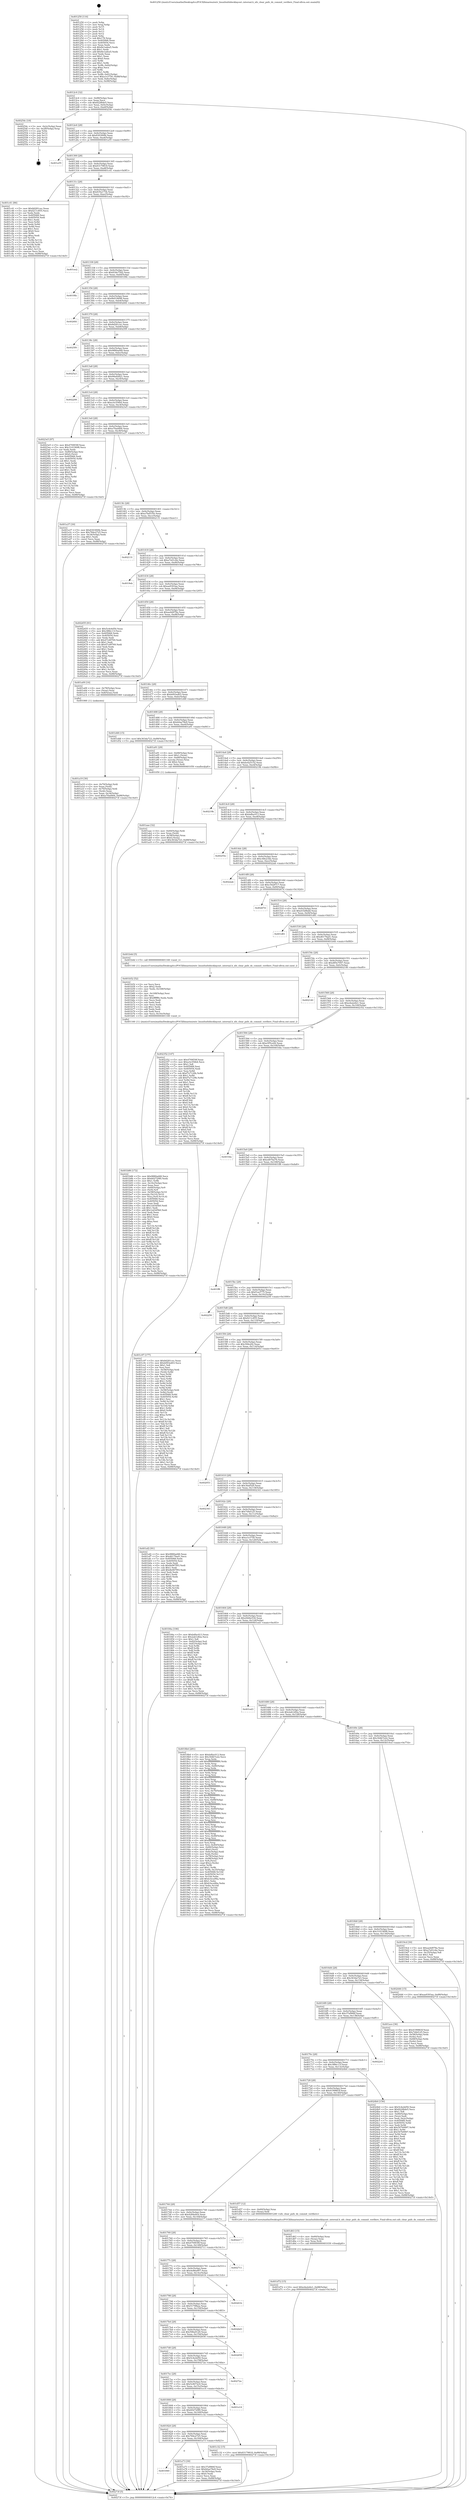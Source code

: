 digraph "0x401250" {
  label = "0x401250 (/mnt/c/Users/mathe/Desktop/tcc/POCII/binaries/extr_linuxfsnfsblocklayout..internal.h_nfs_clear_pnfs_ds_commit_verifiers_Final-ollvm.out::main(0))"
  labelloc = "t"
  node[shape=record]

  Entry [label="",width=0.3,height=0.3,shape=circle,fillcolor=black,style=filled]
  "0x4012c4" [label="{
     0x4012c4 [32]\l
     | [instrs]\l
     &nbsp;&nbsp;0x4012c4 \<+6\>: mov -0x88(%rbp),%eax\l
     &nbsp;&nbsp;0x4012ca \<+2\>: mov %eax,%ecx\l
     &nbsp;&nbsp;0x4012cc \<+6\>: sub $0x822f6de5,%ecx\l
     &nbsp;&nbsp;0x4012d2 \<+6\>: mov %eax,-0x9c(%rbp)\l
     &nbsp;&nbsp;0x4012d8 \<+6\>: mov %ecx,-0xa0(%rbp)\l
     &nbsp;&nbsp;0x4012de \<+6\>: je 000000000040254c \<main+0x12fc\>\l
  }"]
  "0x40254c" [label="{
     0x40254c [18]\l
     | [instrs]\l
     &nbsp;&nbsp;0x40254c \<+3\>: mov -0x2c(%rbp),%eax\l
     &nbsp;&nbsp;0x40254f \<+4\>: lea -0x28(%rbp),%rsp\l
     &nbsp;&nbsp;0x402553 \<+1\>: pop %rbx\l
     &nbsp;&nbsp;0x402554 \<+2\>: pop %r12\l
     &nbsp;&nbsp;0x402556 \<+2\>: pop %r13\l
     &nbsp;&nbsp;0x402558 \<+2\>: pop %r14\l
     &nbsp;&nbsp;0x40255a \<+2\>: pop %r15\l
     &nbsp;&nbsp;0x40255c \<+1\>: pop %rbp\l
     &nbsp;&nbsp;0x40255d \<+1\>: ret\l
  }"]
  "0x4012e4" [label="{
     0x4012e4 [28]\l
     | [instrs]\l
     &nbsp;&nbsp;0x4012e4 \<+5\>: jmp 00000000004012e9 \<main+0x99\>\l
     &nbsp;&nbsp;0x4012e9 \<+6\>: mov -0x9c(%rbp),%eax\l
     &nbsp;&nbsp;0x4012ef \<+5\>: sub $0x8303f49b,%eax\l
     &nbsp;&nbsp;0x4012f4 \<+6\>: mov %eax,-0xa4(%rbp)\l
     &nbsp;&nbsp;0x4012fa \<+6\>: je 0000000000401a55 \<main+0x805\>\l
  }"]
  Exit [label="",width=0.3,height=0.3,shape=circle,fillcolor=black,style=filled,peripheries=2]
  "0x401a55" [label="{
     0x401a55\l
  }", style=dashed]
  "0x401300" [label="{
     0x401300 [28]\l
     | [instrs]\l
     &nbsp;&nbsp;0x401300 \<+5\>: jmp 0000000000401305 \<main+0xb5\>\l
     &nbsp;&nbsp;0x401305 \<+6\>: mov -0x9c(%rbp),%eax\l
     &nbsp;&nbsp;0x40130b \<+5\>: sub $0x83179818,%eax\l
     &nbsp;&nbsp;0x401310 \<+6\>: mov %eax,-0xa8(%rbp)\l
     &nbsp;&nbsp;0x401316 \<+6\>: je 0000000000401c41 \<main+0x9f1\>\l
  }"]
  "0x401d72" [label="{
     0x401d72 [15]\l
     | [instrs]\l
     &nbsp;&nbsp;0x401d72 \<+10\>: movl $0xe4a2e6e1,-0x88(%rbp)\l
     &nbsp;&nbsp;0x401d7c \<+5\>: jmp 000000000040273f \<main+0x14ef\>\l
  }"]
  "0x401c41" [label="{
     0x401c41 [86]\l
     | [instrs]\l
     &nbsp;&nbsp;0x401c41 \<+5\>: mov $0x8d281cec,%eax\l
     &nbsp;&nbsp;0x401c46 \<+5\>: mov $0xf211c855,%ecx\l
     &nbsp;&nbsp;0x401c4b \<+2\>: xor %edx,%edx\l
     &nbsp;&nbsp;0x401c4d \<+7\>: mov 0x405068,%esi\l
     &nbsp;&nbsp;0x401c54 \<+7\>: mov 0x405054,%edi\l
     &nbsp;&nbsp;0x401c5b \<+3\>: sub $0x1,%edx\l
     &nbsp;&nbsp;0x401c5e \<+3\>: mov %esi,%r8d\l
     &nbsp;&nbsp;0x401c61 \<+3\>: add %edx,%r8d\l
     &nbsp;&nbsp;0x401c64 \<+4\>: imul %r8d,%esi\l
     &nbsp;&nbsp;0x401c68 \<+3\>: and $0x1,%esi\l
     &nbsp;&nbsp;0x401c6b \<+3\>: cmp $0x0,%esi\l
     &nbsp;&nbsp;0x401c6e \<+4\>: sete %r9b\l
     &nbsp;&nbsp;0x401c72 \<+3\>: cmp $0xa,%edi\l
     &nbsp;&nbsp;0x401c75 \<+4\>: setl %r10b\l
     &nbsp;&nbsp;0x401c79 \<+3\>: mov %r9b,%r11b\l
     &nbsp;&nbsp;0x401c7c \<+3\>: and %r10b,%r11b\l
     &nbsp;&nbsp;0x401c7f \<+3\>: xor %r10b,%r9b\l
     &nbsp;&nbsp;0x401c82 \<+3\>: or %r9b,%r11b\l
     &nbsp;&nbsp;0x401c85 \<+4\>: test $0x1,%r11b\l
     &nbsp;&nbsp;0x401c89 \<+3\>: cmovne %ecx,%eax\l
     &nbsp;&nbsp;0x401c8c \<+6\>: mov %eax,-0x88(%rbp)\l
     &nbsp;&nbsp;0x401c92 \<+5\>: jmp 000000000040273f \<main+0x14ef\>\l
  }"]
  "0x40131c" [label="{
     0x40131c [28]\l
     | [instrs]\l
     &nbsp;&nbsp;0x40131c \<+5\>: jmp 0000000000401321 \<main+0xd1\>\l
     &nbsp;&nbsp;0x401321 \<+6\>: mov -0x9c(%rbp),%eax\l
     &nbsp;&nbsp;0x401327 \<+5\>: sub $0x835a173b,%eax\l
     &nbsp;&nbsp;0x40132c \<+6\>: mov %eax,-0xac(%rbp)\l
     &nbsp;&nbsp;0x401332 \<+6\>: je 0000000000401ee2 \<main+0xc92\>\l
  }"]
  "0x401d63" [label="{
     0x401d63 [15]\l
     | [instrs]\l
     &nbsp;&nbsp;0x401d63 \<+4\>: mov -0x60(%rbp),%rax\l
     &nbsp;&nbsp;0x401d67 \<+3\>: mov (%rax),%rax\l
     &nbsp;&nbsp;0x401d6a \<+3\>: mov %rax,%rdi\l
     &nbsp;&nbsp;0x401d6d \<+5\>: call 0000000000401030 \<free@plt\>\l
     | [calls]\l
     &nbsp;&nbsp;0x401030 \{1\} (unknown)\l
  }"]
  "0x401ee2" [label="{
     0x401ee2\l
  }", style=dashed]
  "0x401338" [label="{
     0x401338 [28]\l
     | [instrs]\l
     &nbsp;&nbsp;0x401338 \<+5\>: jmp 000000000040133d \<main+0xed\>\l
     &nbsp;&nbsp;0x40133d \<+6\>: mov -0x9c(%rbp),%eax\l
     &nbsp;&nbsp;0x401343 \<+5\>: sub $0x83de75d2,%eax\l
     &nbsp;&nbsp;0x401348 \<+6\>: mov %eax,-0xb0(%rbp)\l
     &nbsp;&nbsp;0x40134e \<+6\>: je 0000000000401f6b \<main+0xd1b\>\l
  }"]
  "0x401b86" [label="{
     0x401b86 [172]\l
     | [instrs]\l
     &nbsp;&nbsp;0x401b86 \<+5\>: mov $0x9880ad48,%ecx\l
     &nbsp;&nbsp;0x401b8b \<+5\>: mov $0x602729f0,%edx\l
     &nbsp;&nbsp;0x401b90 \<+3\>: mov $0x1,%r8b\l
     &nbsp;&nbsp;0x401b93 \<+6\>: mov -0x16c(%rbp),%esi\l
     &nbsp;&nbsp;0x401b99 \<+3\>: imul %eax,%esi\l
     &nbsp;&nbsp;0x401b9c \<+4\>: mov -0x60(%rbp),%r9\l
     &nbsp;&nbsp;0x401ba0 \<+3\>: mov (%r9),%r9\l
     &nbsp;&nbsp;0x401ba3 \<+4\>: mov -0x58(%rbp),%r10\l
     &nbsp;&nbsp;0x401ba7 \<+3\>: movslq (%r10),%r10\l
     &nbsp;&nbsp;0x401baa \<+4\>: mov %esi,(%r9,%r10,4)\l
     &nbsp;&nbsp;0x401bae \<+7\>: mov 0x405068,%eax\l
     &nbsp;&nbsp;0x401bb5 \<+7\>: mov 0x405054,%esi\l
     &nbsp;&nbsp;0x401bbc \<+2\>: mov %eax,%edi\l
     &nbsp;&nbsp;0x401bbe \<+6\>: sub $0x1ed3d5b0,%edi\l
     &nbsp;&nbsp;0x401bc4 \<+3\>: sub $0x1,%edi\l
     &nbsp;&nbsp;0x401bc7 \<+6\>: add $0x1ed3d5b0,%edi\l
     &nbsp;&nbsp;0x401bcd \<+3\>: imul %edi,%eax\l
     &nbsp;&nbsp;0x401bd0 \<+3\>: and $0x1,%eax\l
     &nbsp;&nbsp;0x401bd3 \<+3\>: cmp $0x0,%eax\l
     &nbsp;&nbsp;0x401bd6 \<+4\>: sete %r11b\l
     &nbsp;&nbsp;0x401bda \<+3\>: cmp $0xa,%esi\l
     &nbsp;&nbsp;0x401bdd \<+3\>: setl %bl\l
     &nbsp;&nbsp;0x401be0 \<+3\>: mov %r11b,%r14b\l
     &nbsp;&nbsp;0x401be3 \<+4\>: xor $0xff,%r14b\l
     &nbsp;&nbsp;0x401be7 \<+3\>: mov %bl,%r15b\l
     &nbsp;&nbsp;0x401bea \<+4\>: xor $0xff,%r15b\l
     &nbsp;&nbsp;0x401bee \<+4\>: xor $0x1,%r8b\l
     &nbsp;&nbsp;0x401bf2 \<+3\>: mov %r14b,%r12b\l
     &nbsp;&nbsp;0x401bf5 \<+4\>: and $0xff,%r12b\l
     &nbsp;&nbsp;0x401bf9 \<+3\>: and %r8b,%r11b\l
     &nbsp;&nbsp;0x401bfc \<+3\>: mov %r15b,%r13b\l
     &nbsp;&nbsp;0x401bff \<+4\>: and $0xff,%r13b\l
     &nbsp;&nbsp;0x401c03 \<+3\>: and %r8b,%bl\l
     &nbsp;&nbsp;0x401c06 \<+3\>: or %r11b,%r12b\l
     &nbsp;&nbsp;0x401c09 \<+3\>: or %bl,%r13b\l
     &nbsp;&nbsp;0x401c0c \<+3\>: xor %r13b,%r12b\l
     &nbsp;&nbsp;0x401c0f \<+3\>: or %r15b,%r14b\l
     &nbsp;&nbsp;0x401c12 \<+4\>: xor $0xff,%r14b\l
     &nbsp;&nbsp;0x401c16 \<+4\>: or $0x1,%r8b\l
     &nbsp;&nbsp;0x401c1a \<+3\>: and %r8b,%r14b\l
     &nbsp;&nbsp;0x401c1d \<+3\>: or %r14b,%r12b\l
     &nbsp;&nbsp;0x401c20 \<+4\>: test $0x1,%r12b\l
     &nbsp;&nbsp;0x401c24 \<+3\>: cmovne %edx,%ecx\l
     &nbsp;&nbsp;0x401c27 \<+6\>: mov %ecx,-0x88(%rbp)\l
     &nbsp;&nbsp;0x401c2d \<+5\>: jmp 000000000040273f \<main+0x14ef\>\l
  }"]
  "0x401f6b" [label="{
     0x401f6b\l
  }", style=dashed]
  "0x401354" [label="{
     0x401354 [28]\l
     | [instrs]\l
     &nbsp;&nbsp;0x401354 \<+5\>: jmp 0000000000401359 \<main+0x109\>\l
     &nbsp;&nbsp;0x401359 \<+6\>: mov -0x9c(%rbp),%eax\l
     &nbsp;&nbsp;0x40135f \<+5\>: sub $0x8b018698,%eax\l
     &nbsp;&nbsp;0x401364 \<+6\>: mov %eax,-0xb4(%rbp)\l
     &nbsp;&nbsp;0x40136a \<+6\>: je 00000000004026fd \<main+0x14ad\>\l
  }"]
  "0x401b52" [label="{
     0x401b52 [52]\l
     | [instrs]\l
     &nbsp;&nbsp;0x401b52 \<+2\>: xor %ecx,%ecx\l
     &nbsp;&nbsp;0x401b54 \<+5\>: mov $0x2,%edx\l
     &nbsp;&nbsp;0x401b59 \<+6\>: mov %edx,-0x168(%rbp)\l
     &nbsp;&nbsp;0x401b5f \<+1\>: cltd\l
     &nbsp;&nbsp;0x401b60 \<+6\>: mov -0x168(%rbp),%esi\l
     &nbsp;&nbsp;0x401b66 \<+2\>: idiv %esi\l
     &nbsp;&nbsp;0x401b68 \<+6\>: imul $0xfffffffe,%edx,%edx\l
     &nbsp;&nbsp;0x401b6e \<+2\>: mov %ecx,%edi\l
     &nbsp;&nbsp;0x401b70 \<+2\>: sub %edx,%edi\l
     &nbsp;&nbsp;0x401b72 \<+2\>: mov %ecx,%edx\l
     &nbsp;&nbsp;0x401b74 \<+3\>: sub $0x1,%edx\l
     &nbsp;&nbsp;0x401b77 \<+2\>: add %edx,%edi\l
     &nbsp;&nbsp;0x401b79 \<+2\>: sub %edi,%ecx\l
     &nbsp;&nbsp;0x401b7b \<+6\>: mov %ecx,-0x16c(%rbp)\l
     &nbsp;&nbsp;0x401b81 \<+5\>: call 0000000000401160 \<next_i\>\l
     | [calls]\l
     &nbsp;&nbsp;0x401160 \{1\} (/mnt/c/Users/mathe/Desktop/tcc/POCII/binaries/extr_linuxfsnfsblocklayout..internal.h_nfs_clear_pnfs_ds_commit_verifiers_Final-ollvm.out::next_i)\l
  }"]
  "0x4026fd" [label="{
     0x4026fd\l
  }", style=dashed]
  "0x401370" [label="{
     0x401370 [28]\l
     | [instrs]\l
     &nbsp;&nbsp;0x401370 \<+5\>: jmp 0000000000401375 \<main+0x125\>\l
     &nbsp;&nbsp;0x401375 \<+6\>: mov -0x9c(%rbp),%eax\l
     &nbsp;&nbsp;0x40137b \<+5\>: sub $0x8d281cec,%eax\l
     &nbsp;&nbsp;0x401380 \<+6\>: mov %eax,-0xb8(%rbp)\l
     &nbsp;&nbsp;0x401386 \<+6\>: je 00000000004025f9 \<main+0x13a9\>\l
  }"]
  "0x401aae" [label="{
     0x401aae [32]\l
     | [instrs]\l
     &nbsp;&nbsp;0x401aae \<+4\>: mov -0x60(%rbp),%rdi\l
     &nbsp;&nbsp;0x401ab2 \<+3\>: mov %rax,(%rdi)\l
     &nbsp;&nbsp;0x401ab5 \<+4\>: mov -0x58(%rbp),%rax\l
     &nbsp;&nbsp;0x401ab9 \<+6\>: movl $0x0,(%rax)\l
     &nbsp;&nbsp;0x401abf \<+10\>: movl $0x363da723,-0x88(%rbp)\l
     &nbsp;&nbsp;0x401ac9 \<+5\>: jmp 000000000040273f \<main+0x14ef\>\l
  }"]
  "0x4025f9" [label="{
     0x4025f9\l
  }", style=dashed]
  "0x40138c" [label="{
     0x40138c [28]\l
     | [instrs]\l
     &nbsp;&nbsp;0x40138c \<+5\>: jmp 0000000000401391 \<main+0x141\>\l
     &nbsp;&nbsp;0x401391 \<+6\>: mov -0x9c(%rbp),%eax\l
     &nbsp;&nbsp;0x401397 \<+5\>: sub $0x9880ad48,%eax\l
     &nbsp;&nbsp;0x40139c \<+6\>: mov %eax,-0xbc(%rbp)\l
     &nbsp;&nbsp;0x4013a2 \<+6\>: je 00000000004025a3 \<main+0x1353\>\l
  }"]
  "0x401840" [label="{
     0x401840\l
  }", style=dashed]
  "0x4025a3" [label="{
     0x4025a3\l
  }", style=dashed]
  "0x4013a8" [label="{
     0x4013a8 [28]\l
     | [instrs]\l
     &nbsp;&nbsp;0x4013a8 \<+5\>: jmp 00000000004013ad \<main+0x15d\>\l
     &nbsp;&nbsp;0x4013ad \<+6\>: mov -0x9c(%rbp),%eax\l
     &nbsp;&nbsp;0x4013b3 \<+5\>: sub $0x99a92821,%eax\l
     &nbsp;&nbsp;0x4013b8 \<+6\>: mov %eax,-0xc0(%rbp)\l
     &nbsp;&nbsp;0x4013be \<+6\>: je 0000000000402208 \<main+0xfb8\>\l
  }"]
  "0x401a73" [label="{
     0x401a73 [30]\l
     | [instrs]\l
     &nbsp;&nbsp;0x401a73 \<+5\>: mov $0x37af966f,%eax\l
     &nbsp;&nbsp;0x401a78 \<+5\>: mov $0xb0aa78e9,%ecx\l
     &nbsp;&nbsp;0x401a7d \<+3\>: mov -0x34(%rbp),%edx\l
     &nbsp;&nbsp;0x401a80 \<+3\>: cmp $0x0,%edx\l
     &nbsp;&nbsp;0x401a83 \<+3\>: cmove %ecx,%eax\l
     &nbsp;&nbsp;0x401a86 \<+6\>: mov %eax,-0x88(%rbp)\l
     &nbsp;&nbsp;0x401a8c \<+5\>: jmp 000000000040273f \<main+0x14ef\>\l
  }"]
  "0x402208" [label="{
     0x402208\l
  }", style=dashed]
  "0x4013c4" [label="{
     0x4013c4 [28]\l
     | [instrs]\l
     &nbsp;&nbsp;0x4013c4 \<+5\>: jmp 00000000004013c9 \<main+0x179\>\l
     &nbsp;&nbsp;0x4013c9 \<+6\>: mov -0x9c(%rbp),%eax\l
     &nbsp;&nbsp;0x4013cf \<+5\>: sub $0xa3e354b4,%eax\l
     &nbsp;&nbsp;0x4013d4 \<+6\>: mov %eax,-0xc4(%rbp)\l
     &nbsp;&nbsp;0x4013da \<+6\>: je 00000000004023e5 \<main+0x1195\>\l
  }"]
  "0x401824" [label="{
     0x401824 [28]\l
     | [instrs]\l
     &nbsp;&nbsp;0x401824 \<+5\>: jmp 0000000000401829 \<main+0x5d9\>\l
     &nbsp;&nbsp;0x401829 \<+6\>: mov -0x9c(%rbp),%eax\l
     &nbsp;&nbsp;0x40182f \<+5\>: sub $0x784e2725,%eax\l
     &nbsp;&nbsp;0x401834 \<+6\>: mov %eax,-0x164(%rbp)\l
     &nbsp;&nbsp;0x40183a \<+6\>: je 0000000000401a73 \<main+0x823\>\l
  }"]
  "0x4023e5" [label="{
     0x4023e5 [97]\l
     | [instrs]\l
     &nbsp;&nbsp;0x4023e5 \<+5\>: mov $0x4709f39f,%eax\l
     &nbsp;&nbsp;0x4023ea \<+5\>: mov $0x31433698,%ecx\l
     &nbsp;&nbsp;0x4023ef \<+2\>: xor %edx,%edx\l
     &nbsp;&nbsp;0x4023f1 \<+4\>: mov -0x80(%rbp),%rsi\l
     &nbsp;&nbsp;0x4023f5 \<+6\>: movl $0x0,(%rsi)\l
     &nbsp;&nbsp;0x4023fb \<+7\>: mov 0x405068,%edi\l
     &nbsp;&nbsp;0x402402 \<+8\>: mov 0x405054,%r8d\l
     &nbsp;&nbsp;0x40240a \<+3\>: sub $0x1,%edx\l
     &nbsp;&nbsp;0x40240d \<+3\>: mov %edi,%r9d\l
     &nbsp;&nbsp;0x402410 \<+3\>: add %edx,%r9d\l
     &nbsp;&nbsp;0x402413 \<+4\>: imul %r9d,%edi\l
     &nbsp;&nbsp;0x402417 \<+3\>: and $0x1,%edi\l
     &nbsp;&nbsp;0x40241a \<+3\>: cmp $0x0,%edi\l
     &nbsp;&nbsp;0x40241d \<+4\>: sete %r10b\l
     &nbsp;&nbsp;0x402421 \<+4\>: cmp $0xa,%r8d\l
     &nbsp;&nbsp;0x402425 \<+4\>: setl %r11b\l
     &nbsp;&nbsp;0x402429 \<+3\>: mov %r10b,%bl\l
     &nbsp;&nbsp;0x40242c \<+3\>: and %r11b,%bl\l
     &nbsp;&nbsp;0x40242f \<+3\>: xor %r11b,%r10b\l
     &nbsp;&nbsp;0x402432 \<+3\>: or %r10b,%bl\l
     &nbsp;&nbsp;0x402435 \<+3\>: test $0x1,%bl\l
     &nbsp;&nbsp;0x402438 \<+3\>: cmovne %ecx,%eax\l
     &nbsp;&nbsp;0x40243b \<+6\>: mov %eax,-0x88(%rbp)\l
     &nbsp;&nbsp;0x402441 \<+5\>: jmp 000000000040273f \<main+0x14ef\>\l
  }"]
  "0x4013e0" [label="{
     0x4013e0 [28]\l
     | [instrs]\l
     &nbsp;&nbsp;0x4013e0 \<+5\>: jmp 00000000004013e5 \<main+0x195\>\l
     &nbsp;&nbsp;0x4013e5 \<+6\>: mov -0x9c(%rbp),%eax\l
     &nbsp;&nbsp;0x4013eb \<+5\>: sub $0xa70ad484,%eax\l
     &nbsp;&nbsp;0x4013f0 \<+6\>: mov %eax,-0xc8(%rbp)\l
     &nbsp;&nbsp;0x4013f6 \<+6\>: je 0000000000401a37 \<main+0x7e7\>\l
  }"]
  "0x401c32" [label="{
     0x401c32 [15]\l
     | [instrs]\l
     &nbsp;&nbsp;0x401c32 \<+10\>: movl $0x83179818,-0x88(%rbp)\l
     &nbsp;&nbsp;0x401c3c \<+5\>: jmp 000000000040273f \<main+0x14ef\>\l
  }"]
  "0x401a37" [label="{
     0x401a37 [30]\l
     | [instrs]\l
     &nbsp;&nbsp;0x401a37 \<+5\>: mov $0x8303f49b,%eax\l
     &nbsp;&nbsp;0x401a3c \<+5\>: mov $0x784e2725,%ecx\l
     &nbsp;&nbsp;0x401a41 \<+3\>: mov -0x34(%rbp),%edx\l
     &nbsp;&nbsp;0x401a44 \<+3\>: cmp $0x1,%edx\l
     &nbsp;&nbsp;0x401a47 \<+3\>: cmovl %ecx,%eax\l
     &nbsp;&nbsp;0x401a4a \<+6\>: mov %eax,-0x88(%rbp)\l
     &nbsp;&nbsp;0x401a50 \<+5\>: jmp 000000000040273f \<main+0x14ef\>\l
  }"]
  "0x4013fc" [label="{
     0x4013fc [28]\l
     | [instrs]\l
     &nbsp;&nbsp;0x4013fc \<+5\>: jmp 0000000000401401 \<main+0x1b1\>\l
     &nbsp;&nbsp;0x401401 \<+6\>: mov -0x9c(%rbp),%eax\l
     &nbsp;&nbsp;0x401407 \<+5\>: sub $0xa7bd535e,%eax\l
     &nbsp;&nbsp;0x40140c \<+6\>: mov %eax,-0xcc(%rbp)\l
     &nbsp;&nbsp;0x401412 \<+6\>: je 0000000000402131 \<main+0xee1\>\l
  }"]
  "0x401808" [label="{
     0x401808 [28]\l
     | [instrs]\l
     &nbsp;&nbsp;0x401808 \<+5\>: jmp 000000000040180d \<main+0x5bd\>\l
     &nbsp;&nbsp;0x40180d \<+6\>: mov -0x9c(%rbp),%eax\l
     &nbsp;&nbsp;0x401813 \<+5\>: sub $0x602729f0,%eax\l
     &nbsp;&nbsp;0x401818 \<+6\>: mov %eax,-0x160(%rbp)\l
     &nbsp;&nbsp;0x40181e \<+6\>: je 0000000000401c32 \<main+0x9e2\>\l
  }"]
  "0x402131" [label="{
     0x402131\l
  }", style=dashed]
  "0x401418" [label="{
     0x401418 [28]\l
     | [instrs]\l
     &nbsp;&nbsp;0x401418 \<+5\>: jmp 000000000040141d \<main+0x1cd\>\l
     &nbsp;&nbsp;0x40141d \<+6\>: mov -0x9c(%rbp),%eax\l
     &nbsp;&nbsp;0x401423 \<+5\>: sub $0xa7e01c6e,%eax\l
     &nbsp;&nbsp;0x401428 \<+6\>: mov %eax,-0xd0(%rbp)\l
     &nbsp;&nbsp;0x40142e \<+6\>: je 00000000004019eb \<main+0x79b\>\l
  }"]
  "0x401e14" [label="{
     0x401e14\l
  }", style=dashed]
  "0x4019eb" [label="{
     0x4019eb\l
  }", style=dashed]
  "0x401434" [label="{
     0x401434 [28]\l
     | [instrs]\l
     &nbsp;&nbsp;0x401434 \<+5\>: jmp 0000000000401439 \<main+0x1e9\>\l
     &nbsp;&nbsp;0x401439 \<+6\>: mov -0x9c(%rbp),%eax\l
     &nbsp;&nbsp;0x40143f \<+5\>: sub $0xaa9393aa,%eax\l
     &nbsp;&nbsp;0x401444 \<+6\>: mov %eax,-0xd4(%rbp)\l
     &nbsp;&nbsp;0x40144a \<+6\>: je 0000000000402455 \<main+0x1205\>\l
  }"]
  "0x4017ec" [label="{
     0x4017ec [28]\l
     | [instrs]\l
     &nbsp;&nbsp;0x4017ec \<+5\>: jmp 00000000004017f1 \<main+0x5a1\>\l
     &nbsp;&nbsp;0x4017f1 \<+6\>: mov -0x9c(%rbp),%eax\l
     &nbsp;&nbsp;0x4017f7 \<+5\>: sub $0x5c8072c0,%eax\l
     &nbsp;&nbsp;0x4017fc \<+6\>: mov %eax,-0x15c(%rbp)\l
     &nbsp;&nbsp;0x401802 \<+6\>: je 0000000000401e14 \<main+0xbc4\>\l
  }"]
  "0x402455" [label="{
     0x402455 [91]\l
     | [instrs]\l
     &nbsp;&nbsp;0x402455 \<+5\>: mov $0x5c4e4d50,%eax\l
     &nbsp;&nbsp;0x40245a \<+5\>: mov $0x3f86c11f,%ecx\l
     &nbsp;&nbsp;0x40245f \<+7\>: mov 0x405068,%edx\l
     &nbsp;&nbsp;0x402466 \<+7\>: mov 0x405054,%esi\l
     &nbsp;&nbsp;0x40246d \<+2\>: mov %edx,%edi\l
     &nbsp;&nbsp;0x40246f \<+6\>: add $0x47cd9769,%edi\l
     &nbsp;&nbsp;0x402475 \<+3\>: sub $0x1,%edi\l
     &nbsp;&nbsp;0x402478 \<+6\>: sub $0x47cd9769,%edi\l
     &nbsp;&nbsp;0x40247e \<+3\>: imul %edi,%edx\l
     &nbsp;&nbsp;0x402481 \<+3\>: and $0x1,%edx\l
     &nbsp;&nbsp;0x402484 \<+3\>: cmp $0x0,%edx\l
     &nbsp;&nbsp;0x402487 \<+4\>: sete %r8b\l
     &nbsp;&nbsp;0x40248b \<+3\>: cmp $0xa,%esi\l
     &nbsp;&nbsp;0x40248e \<+4\>: setl %r9b\l
     &nbsp;&nbsp;0x402492 \<+3\>: mov %r8b,%r10b\l
     &nbsp;&nbsp;0x402495 \<+3\>: and %r9b,%r10b\l
     &nbsp;&nbsp;0x402498 \<+3\>: xor %r9b,%r8b\l
     &nbsp;&nbsp;0x40249b \<+3\>: or %r8b,%r10b\l
     &nbsp;&nbsp;0x40249e \<+4\>: test $0x1,%r10b\l
     &nbsp;&nbsp;0x4024a2 \<+3\>: cmovne %ecx,%eax\l
     &nbsp;&nbsp;0x4024a5 \<+6\>: mov %eax,-0x88(%rbp)\l
     &nbsp;&nbsp;0x4024ab \<+5\>: jmp 000000000040273f \<main+0x14ef\>\l
  }"]
  "0x401450" [label="{
     0x401450 [28]\l
     | [instrs]\l
     &nbsp;&nbsp;0x401450 \<+5\>: jmp 0000000000401455 \<main+0x205\>\l
     &nbsp;&nbsp;0x401455 \<+6\>: mov -0x9c(%rbp),%eax\l
     &nbsp;&nbsp;0x40145b \<+5\>: sub $0xae4d978a,%eax\l
     &nbsp;&nbsp;0x401460 \<+6\>: mov %eax,-0xd8(%rbp)\l
     &nbsp;&nbsp;0x401466 \<+6\>: je 0000000000401a09 \<main+0x7b9\>\l
  }"]
  "0x40272a" [label="{
     0x40272a\l
  }", style=dashed]
  "0x401a09" [label="{
     0x401a09 [16]\l
     | [instrs]\l
     &nbsp;&nbsp;0x401a09 \<+4\>: mov -0x78(%rbp),%rax\l
     &nbsp;&nbsp;0x401a0d \<+3\>: mov (%rax),%rax\l
     &nbsp;&nbsp;0x401a10 \<+4\>: mov 0x8(%rax),%rdi\l
     &nbsp;&nbsp;0x401a14 \<+5\>: call 0000000000401060 \<atoi@plt\>\l
     | [calls]\l
     &nbsp;&nbsp;0x401060 \{1\} (unknown)\l
  }"]
  "0x40146c" [label="{
     0x40146c [28]\l
     | [instrs]\l
     &nbsp;&nbsp;0x40146c \<+5\>: jmp 0000000000401471 \<main+0x221\>\l
     &nbsp;&nbsp;0x401471 \<+6\>: mov -0x9c(%rbp),%eax\l
     &nbsp;&nbsp;0x401477 \<+5\>: sub $0xb093ed03,%eax\l
     &nbsp;&nbsp;0x40147c \<+6\>: mov %eax,-0xdc(%rbp)\l
     &nbsp;&nbsp;0x401482 \<+6\>: je 0000000000401d48 \<main+0xaf8\>\l
  }"]
  "0x4017d0" [label="{
     0x4017d0 [28]\l
     | [instrs]\l
     &nbsp;&nbsp;0x4017d0 \<+5\>: jmp 00000000004017d5 \<main+0x585\>\l
     &nbsp;&nbsp;0x4017d5 \<+6\>: mov -0x9c(%rbp),%eax\l
     &nbsp;&nbsp;0x4017db \<+5\>: sub $0x5c4e4d50,%eax\l
     &nbsp;&nbsp;0x4017e0 \<+6\>: mov %eax,-0x158(%rbp)\l
     &nbsp;&nbsp;0x4017e6 \<+6\>: je 000000000040272a \<main+0x14da\>\l
  }"]
  "0x401d48" [label="{
     0x401d48 [15]\l
     | [instrs]\l
     &nbsp;&nbsp;0x401d48 \<+10\>: movl $0x363da723,-0x88(%rbp)\l
     &nbsp;&nbsp;0x401d52 \<+5\>: jmp 000000000040273f \<main+0x14ef\>\l
  }"]
  "0x401488" [label="{
     0x401488 [28]\l
     | [instrs]\l
     &nbsp;&nbsp;0x401488 \<+5\>: jmp 000000000040148d \<main+0x23d\>\l
     &nbsp;&nbsp;0x40148d \<+6\>: mov -0x9c(%rbp),%eax\l
     &nbsp;&nbsp;0x401493 \<+5\>: sub $0xb0aa78e9,%eax\l
     &nbsp;&nbsp;0x401498 \<+6\>: mov %eax,-0xe0(%rbp)\l
     &nbsp;&nbsp;0x40149e \<+6\>: je 0000000000401a91 \<main+0x841\>\l
  }"]
  "0x402658" [label="{
     0x402658\l
  }", style=dashed]
  "0x401a91" [label="{
     0x401a91 [29]\l
     | [instrs]\l
     &nbsp;&nbsp;0x401a91 \<+4\>: mov -0x68(%rbp),%rax\l
     &nbsp;&nbsp;0x401a95 \<+6\>: movl $0x1,(%rax)\l
     &nbsp;&nbsp;0x401a9b \<+4\>: mov -0x68(%rbp),%rax\l
     &nbsp;&nbsp;0x401a9f \<+3\>: movslq (%rax),%rax\l
     &nbsp;&nbsp;0x401aa2 \<+4\>: shl $0x2,%rax\l
     &nbsp;&nbsp;0x401aa6 \<+3\>: mov %rax,%rdi\l
     &nbsp;&nbsp;0x401aa9 \<+5\>: call 0000000000401050 \<malloc@plt\>\l
     | [calls]\l
     &nbsp;&nbsp;0x401050 \{1\} (unknown)\l
  }"]
  "0x4014a4" [label="{
     0x4014a4 [28]\l
     | [instrs]\l
     &nbsp;&nbsp;0x4014a4 \<+5\>: jmp 00000000004014a9 \<main+0x259\>\l
     &nbsp;&nbsp;0x4014a9 \<+6\>: mov -0x9c(%rbp),%eax\l
     &nbsp;&nbsp;0x4014af \<+5\>: sub $0xbc625152,%eax\l
     &nbsp;&nbsp;0x4014b4 \<+6\>: mov %eax,-0xe4(%rbp)\l
     &nbsp;&nbsp;0x4014ba \<+6\>: je 000000000040219b \<main+0xf4b\>\l
  }"]
  "0x4017b4" [label="{
     0x4017b4 [28]\l
     | [instrs]\l
     &nbsp;&nbsp;0x4017b4 \<+5\>: jmp 00000000004017b9 \<main+0x569\>\l
     &nbsp;&nbsp;0x4017b9 \<+6\>: mov -0x9c(%rbp),%eax\l
     &nbsp;&nbsp;0x4017bf \<+5\>: sub $0x596a9129,%eax\l
     &nbsp;&nbsp;0x4017c4 \<+6\>: mov %eax,-0x154(%rbp)\l
     &nbsp;&nbsp;0x4017ca \<+6\>: je 0000000000402658 \<main+0x1408\>\l
  }"]
  "0x40219b" [label="{
     0x40219b\l
  }", style=dashed]
  "0x4014c0" [label="{
     0x4014c0 [28]\l
     | [instrs]\l
     &nbsp;&nbsp;0x4014c0 \<+5\>: jmp 00000000004014c5 \<main+0x275\>\l
     &nbsp;&nbsp;0x4014c5 \<+6\>: mov -0x9c(%rbp),%eax\l
     &nbsp;&nbsp;0x4014cb \<+5\>: sub $0xbdfac013,%eax\l
     &nbsp;&nbsp;0x4014d0 \<+6\>: mov %eax,-0xe8(%rbp)\l
     &nbsp;&nbsp;0x4014d6 \<+6\>: je 000000000040255e \<main+0x130e\>\l
  }"]
  "0x4026d3" [label="{
     0x4026d3\l
  }", style=dashed]
  "0x40255e" [label="{
     0x40255e\l
  }", style=dashed]
  "0x4014dc" [label="{
     0x4014dc [28]\l
     | [instrs]\l
     &nbsp;&nbsp;0x4014dc \<+5\>: jmp 00000000004014e1 \<main+0x291\>\l
     &nbsp;&nbsp;0x4014e1 \<+6\>: mov -0x9c(%rbp),%eax\l
     &nbsp;&nbsp;0x4014e7 \<+5\>: sub $0xc48e23de,%eax\l
     &nbsp;&nbsp;0x4014ec \<+6\>: mov %eax,-0xec(%rbp)\l
     &nbsp;&nbsp;0x4014f2 \<+6\>: je 00000000004022ab \<main+0x105b\>\l
  }"]
  "0x401798" [label="{
     0x401798 [28]\l
     | [instrs]\l
     &nbsp;&nbsp;0x401798 \<+5\>: jmp 000000000040179d \<main+0x54d\>\l
     &nbsp;&nbsp;0x40179d \<+6\>: mov -0x9c(%rbp),%eax\l
     &nbsp;&nbsp;0x4017a3 \<+5\>: sub $0x5179fbea,%eax\l
     &nbsp;&nbsp;0x4017a8 \<+6\>: mov %eax,-0x150(%rbp)\l
     &nbsp;&nbsp;0x4017ae \<+6\>: je 00000000004026d3 \<main+0x1483\>\l
  }"]
  "0x4022ab" [label="{
     0x4022ab\l
  }", style=dashed]
  "0x4014f8" [label="{
     0x4014f8 [28]\l
     | [instrs]\l
     &nbsp;&nbsp;0x4014f8 \<+5\>: jmp 00000000004014fd \<main+0x2ad\>\l
     &nbsp;&nbsp;0x4014fd \<+6\>: mov -0x9c(%rbp),%eax\l
     &nbsp;&nbsp;0x401503 \<+5\>: sub $0xc54287c7,%eax\l
     &nbsp;&nbsp;0x401508 \<+6\>: mov %eax,-0xf0(%rbp)\l
     &nbsp;&nbsp;0x40150e \<+6\>: je 000000000040267d \<main+0x142d\>\l
  }"]
  "0x40261b" [label="{
     0x40261b\l
  }", style=dashed]
  "0x40267d" [label="{
     0x40267d\l
  }", style=dashed]
  "0x401514" [label="{
     0x401514 [28]\l
     | [instrs]\l
     &nbsp;&nbsp;0x401514 \<+5\>: jmp 0000000000401519 \<main+0x2c9\>\l
     &nbsp;&nbsp;0x401519 \<+6\>: mov -0x9c(%rbp),%eax\l
     &nbsp;&nbsp;0x40151f \<+5\>: sub $0xd1f28bdd,%eax\l
     &nbsp;&nbsp;0x401524 \<+6\>: mov %eax,-0xf4(%rbp)\l
     &nbsp;&nbsp;0x40152a \<+6\>: je 0000000000401d81 \<main+0xb31\>\l
  }"]
  "0x40177c" [label="{
     0x40177c [28]\l
     | [instrs]\l
     &nbsp;&nbsp;0x40177c \<+5\>: jmp 0000000000401781 \<main+0x531\>\l
     &nbsp;&nbsp;0x401781 \<+6\>: mov -0x9c(%rbp),%eax\l
     &nbsp;&nbsp;0x401787 \<+5\>: sub $0x4e86a907,%eax\l
     &nbsp;&nbsp;0x40178c \<+6\>: mov %eax,-0x14c(%rbp)\l
     &nbsp;&nbsp;0x401792 \<+6\>: je 000000000040261b \<main+0x13cb\>\l
  }"]
  "0x401d81" [label="{
     0x401d81\l
  }", style=dashed]
  "0x401530" [label="{
     0x401530 [28]\l
     | [instrs]\l
     &nbsp;&nbsp;0x401530 \<+5\>: jmp 0000000000401535 \<main+0x2e5\>\l
     &nbsp;&nbsp;0x401535 \<+6\>: mov -0x9c(%rbp),%eax\l
     &nbsp;&nbsp;0x40153b \<+5\>: sub $0xd6179ad1,%eax\l
     &nbsp;&nbsp;0x401540 \<+6\>: mov %eax,-0xf8(%rbp)\l
     &nbsp;&nbsp;0x401546 \<+6\>: je 0000000000401b4d \<main+0x8fd\>\l
  }"]
  "0x402711" [label="{
     0x402711\l
  }", style=dashed]
  "0x401b4d" [label="{
     0x401b4d [5]\l
     | [instrs]\l
     &nbsp;&nbsp;0x401b4d \<+5\>: call 0000000000401160 \<next_i\>\l
     | [calls]\l
     &nbsp;&nbsp;0x401160 \{1\} (/mnt/c/Users/mathe/Desktop/tcc/POCII/binaries/extr_linuxfsnfsblocklayout..internal.h_nfs_clear_pnfs_ds_commit_verifiers_Final-ollvm.out::next_i)\l
  }"]
  "0x40154c" [label="{
     0x40154c [28]\l
     | [instrs]\l
     &nbsp;&nbsp;0x40154c \<+5\>: jmp 0000000000401551 \<main+0x301\>\l
     &nbsp;&nbsp;0x401551 \<+6\>: mov -0x9c(%rbp),%eax\l
     &nbsp;&nbsp;0x401557 \<+5\>: sub $0xd85e7047,%eax\l
     &nbsp;&nbsp;0x40155c \<+6\>: mov %eax,-0xfc(%rbp)\l
     &nbsp;&nbsp;0x401562 \<+6\>: je 0000000000402140 \<main+0xef0\>\l
  }"]
  "0x401760" [label="{
     0x401760 [28]\l
     | [instrs]\l
     &nbsp;&nbsp;0x401760 \<+5\>: jmp 0000000000401765 \<main+0x515\>\l
     &nbsp;&nbsp;0x401765 \<+6\>: mov -0x9c(%rbp),%eax\l
     &nbsp;&nbsp;0x40176b \<+5\>: sub $0x4709f39f,%eax\l
     &nbsp;&nbsp;0x401770 \<+6\>: mov %eax,-0x148(%rbp)\l
     &nbsp;&nbsp;0x401776 \<+6\>: je 0000000000402711 \<main+0x14c1\>\l
  }"]
  "0x402140" [label="{
     0x402140\l
  }", style=dashed]
  "0x401568" [label="{
     0x401568 [28]\l
     | [instrs]\l
     &nbsp;&nbsp;0x401568 \<+5\>: jmp 000000000040156d \<main+0x31d\>\l
     &nbsp;&nbsp;0x40156d \<+6\>: mov -0x9c(%rbp),%eax\l
     &nbsp;&nbsp;0x401573 \<+5\>: sub $0xe4a2e6e1,%eax\l
     &nbsp;&nbsp;0x401578 \<+6\>: mov %eax,-0x100(%rbp)\l
     &nbsp;&nbsp;0x40157e \<+6\>: je 0000000000402352 \<main+0x1102\>\l
  }"]
  "0x402217" [label="{
     0x402217\l
  }", style=dashed]
  "0x402352" [label="{
     0x402352 [147]\l
     | [instrs]\l
     &nbsp;&nbsp;0x402352 \<+5\>: mov $0x4709f39f,%eax\l
     &nbsp;&nbsp;0x402357 \<+5\>: mov $0xa3e354b4,%ecx\l
     &nbsp;&nbsp;0x40235c \<+2\>: mov $0x1,%dl\l
     &nbsp;&nbsp;0x40235e \<+7\>: mov 0x405068,%esi\l
     &nbsp;&nbsp;0x402365 \<+7\>: mov 0x405054,%edi\l
     &nbsp;&nbsp;0x40236c \<+3\>: mov %esi,%r8d\l
     &nbsp;&nbsp;0x40236f \<+7\>: sub $0xf7a7129b,%r8d\l
     &nbsp;&nbsp;0x402376 \<+4\>: sub $0x1,%r8d\l
     &nbsp;&nbsp;0x40237a \<+7\>: add $0xf7a7129b,%r8d\l
     &nbsp;&nbsp;0x402381 \<+4\>: imul %r8d,%esi\l
     &nbsp;&nbsp;0x402385 \<+3\>: and $0x1,%esi\l
     &nbsp;&nbsp;0x402388 \<+3\>: cmp $0x0,%esi\l
     &nbsp;&nbsp;0x40238b \<+4\>: sete %r9b\l
     &nbsp;&nbsp;0x40238f \<+3\>: cmp $0xa,%edi\l
     &nbsp;&nbsp;0x402392 \<+4\>: setl %r10b\l
     &nbsp;&nbsp;0x402396 \<+3\>: mov %r9b,%r11b\l
     &nbsp;&nbsp;0x402399 \<+4\>: xor $0xff,%r11b\l
     &nbsp;&nbsp;0x40239d \<+3\>: mov %r10b,%bl\l
     &nbsp;&nbsp;0x4023a0 \<+3\>: xor $0xff,%bl\l
     &nbsp;&nbsp;0x4023a3 \<+3\>: xor $0x0,%dl\l
     &nbsp;&nbsp;0x4023a6 \<+3\>: mov %r11b,%r14b\l
     &nbsp;&nbsp;0x4023a9 \<+4\>: and $0x0,%r14b\l
     &nbsp;&nbsp;0x4023ad \<+3\>: and %dl,%r9b\l
     &nbsp;&nbsp;0x4023b0 \<+3\>: mov %bl,%r15b\l
     &nbsp;&nbsp;0x4023b3 \<+4\>: and $0x0,%r15b\l
     &nbsp;&nbsp;0x4023b7 \<+3\>: and %dl,%r10b\l
     &nbsp;&nbsp;0x4023ba \<+3\>: or %r9b,%r14b\l
     &nbsp;&nbsp;0x4023bd \<+3\>: or %r10b,%r15b\l
     &nbsp;&nbsp;0x4023c0 \<+3\>: xor %r15b,%r14b\l
     &nbsp;&nbsp;0x4023c3 \<+3\>: or %bl,%r11b\l
     &nbsp;&nbsp;0x4023c6 \<+4\>: xor $0xff,%r11b\l
     &nbsp;&nbsp;0x4023ca \<+3\>: or $0x0,%dl\l
     &nbsp;&nbsp;0x4023cd \<+3\>: and %dl,%r11b\l
     &nbsp;&nbsp;0x4023d0 \<+3\>: or %r11b,%r14b\l
     &nbsp;&nbsp;0x4023d3 \<+4\>: test $0x1,%r14b\l
     &nbsp;&nbsp;0x4023d7 \<+3\>: cmovne %ecx,%eax\l
     &nbsp;&nbsp;0x4023da \<+6\>: mov %eax,-0x88(%rbp)\l
     &nbsp;&nbsp;0x4023e0 \<+5\>: jmp 000000000040273f \<main+0x14ef\>\l
  }"]
  "0x401584" [label="{
     0x401584 [28]\l
     | [instrs]\l
     &nbsp;&nbsp;0x401584 \<+5\>: jmp 0000000000401589 \<main+0x339\>\l
     &nbsp;&nbsp;0x401589 \<+6\>: mov -0x9c(%rbp),%eax\l
     &nbsp;&nbsp;0x40158f \<+5\>: sub $0xe5f5ce44,%eax\l
     &nbsp;&nbsp;0x401594 \<+6\>: mov %eax,-0x104(%rbp)\l
     &nbsp;&nbsp;0x40159a \<+6\>: je 0000000000401fda \<main+0xd8a\>\l
  }"]
  "0x401744" [label="{
     0x401744 [28]\l
     | [instrs]\l
     &nbsp;&nbsp;0x401744 \<+5\>: jmp 0000000000401749 \<main+0x4f9\>\l
     &nbsp;&nbsp;0x401749 \<+6\>: mov -0x9c(%rbp),%eax\l
     &nbsp;&nbsp;0x40174f \<+5\>: sub $0x4284a9cb,%eax\l
     &nbsp;&nbsp;0x401754 \<+6\>: mov %eax,-0x144(%rbp)\l
     &nbsp;&nbsp;0x40175a \<+6\>: je 0000000000402217 \<main+0xfc7\>\l
  }"]
  "0x401fda" [label="{
     0x401fda\l
  }", style=dashed]
  "0x4015a0" [label="{
     0x4015a0 [28]\l
     | [instrs]\l
     &nbsp;&nbsp;0x4015a0 \<+5\>: jmp 00000000004015a5 \<main+0x355\>\l
     &nbsp;&nbsp;0x4015a5 \<+6\>: mov -0x9c(%rbp),%eax\l
     &nbsp;&nbsp;0x4015ab \<+5\>: sub $0xed07ba76,%eax\l
     &nbsp;&nbsp;0x4015b0 \<+6\>: mov %eax,-0x108(%rbp)\l
     &nbsp;&nbsp;0x4015b6 \<+6\>: je 0000000000401ff8 \<main+0xda8\>\l
  }"]
  "0x401d57" [label="{
     0x401d57 [12]\l
     | [instrs]\l
     &nbsp;&nbsp;0x401d57 \<+4\>: mov -0x60(%rbp),%rax\l
     &nbsp;&nbsp;0x401d5b \<+3\>: mov (%rax),%rdi\l
     &nbsp;&nbsp;0x401d5e \<+5\>: call 0000000000401240 \<nfs_clear_pnfs_ds_commit_verifiers\>\l
     | [calls]\l
     &nbsp;&nbsp;0x401240 \{1\} (/mnt/c/Users/mathe/Desktop/tcc/POCII/binaries/extr_linuxfsnfsblocklayout..internal.h_nfs_clear_pnfs_ds_commit_verifiers_Final-ollvm.out::nfs_clear_pnfs_ds_commit_verifiers)\l
  }"]
  "0x401ff8" [label="{
     0x401ff8\l
  }", style=dashed]
  "0x4015bc" [label="{
     0x4015bc [28]\l
     | [instrs]\l
     &nbsp;&nbsp;0x4015bc \<+5\>: jmp 00000000004015c1 \<main+0x371\>\l
     &nbsp;&nbsp;0x4015c1 \<+6\>: mov -0x9c(%rbp),%eax\l
     &nbsp;&nbsp;0x4015c7 \<+5\>: sub $0xf1acf775,%eax\l
     &nbsp;&nbsp;0x4015cc \<+6\>: mov %eax,-0x10c(%rbp)\l
     &nbsp;&nbsp;0x4015d2 \<+6\>: je 0000000000402250 \<main+0x1000\>\l
  }"]
  "0x401728" [label="{
     0x401728 [28]\l
     | [instrs]\l
     &nbsp;&nbsp;0x401728 \<+5\>: jmp 000000000040172d \<main+0x4dd\>\l
     &nbsp;&nbsp;0x40172d \<+6\>: mov -0x9c(%rbp),%eax\l
     &nbsp;&nbsp;0x401733 \<+5\>: sub $0x4199863f,%eax\l
     &nbsp;&nbsp;0x401738 \<+6\>: mov %eax,-0x140(%rbp)\l
     &nbsp;&nbsp;0x40173e \<+6\>: je 0000000000401d57 \<main+0xb07\>\l
  }"]
  "0x402250" [label="{
     0x402250\l
  }", style=dashed]
  "0x4015d8" [label="{
     0x4015d8 [28]\l
     | [instrs]\l
     &nbsp;&nbsp;0x4015d8 \<+5\>: jmp 00000000004015dd \<main+0x38d\>\l
     &nbsp;&nbsp;0x4015dd \<+6\>: mov -0x9c(%rbp),%eax\l
     &nbsp;&nbsp;0x4015e3 \<+5\>: sub $0xf211c855,%eax\l
     &nbsp;&nbsp;0x4015e8 \<+6\>: mov %eax,-0x110(%rbp)\l
     &nbsp;&nbsp;0x4015ee \<+6\>: je 0000000000401c97 \<main+0xa47\>\l
  }"]
  "0x4024b0" [label="{
     0x4024b0 [156]\l
     | [instrs]\l
     &nbsp;&nbsp;0x4024b0 \<+5\>: mov $0x5c4e4d50,%eax\l
     &nbsp;&nbsp;0x4024b5 \<+5\>: mov $0x822f6de5,%ecx\l
     &nbsp;&nbsp;0x4024ba \<+2\>: mov $0x1,%dl\l
     &nbsp;&nbsp;0x4024bc \<+4\>: mov -0x80(%rbp),%rsi\l
     &nbsp;&nbsp;0x4024c0 \<+2\>: mov (%rsi),%edi\l
     &nbsp;&nbsp;0x4024c2 \<+3\>: mov %edi,-0x2c(%rbp)\l
     &nbsp;&nbsp;0x4024c5 \<+7\>: mov 0x405068,%edi\l
     &nbsp;&nbsp;0x4024cc \<+8\>: mov 0x405054,%r8d\l
     &nbsp;&nbsp;0x4024d4 \<+3\>: mov %edi,%r9d\l
     &nbsp;&nbsp;0x4024d7 \<+7\>: add $0x547b9997,%r9d\l
     &nbsp;&nbsp;0x4024de \<+4\>: sub $0x1,%r9d\l
     &nbsp;&nbsp;0x4024e2 \<+7\>: sub $0x547b9997,%r9d\l
     &nbsp;&nbsp;0x4024e9 \<+4\>: imul %r9d,%edi\l
     &nbsp;&nbsp;0x4024ed \<+3\>: and $0x1,%edi\l
     &nbsp;&nbsp;0x4024f0 \<+3\>: cmp $0x0,%edi\l
     &nbsp;&nbsp;0x4024f3 \<+4\>: sete %r10b\l
     &nbsp;&nbsp;0x4024f7 \<+4\>: cmp $0xa,%r8d\l
     &nbsp;&nbsp;0x4024fb \<+4\>: setl %r11b\l
     &nbsp;&nbsp;0x4024ff \<+3\>: mov %r10b,%bl\l
     &nbsp;&nbsp;0x402502 \<+3\>: xor $0xff,%bl\l
     &nbsp;&nbsp;0x402505 \<+3\>: mov %r11b,%r14b\l
     &nbsp;&nbsp;0x402508 \<+4\>: xor $0xff,%r14b\l
     &nbsp;&nbsp;0x40250c \<+3\>: xor $0x1,%dl\l
     &nbsp;&nbsp;0x40250f \<+3\>: mov %bl,%r15b\l
     &nbsp;&nbsp;0x402512 \<+4\>: and $0xff,%r15b\l
     &nbsp;&nbsp;0x402516 \<+3\>: and %dl,%r10b\l
     &nbsp;&nbsp;0x402519 \<+3\>: mov %r14b,%r12b\l
     &nbsp;&nbsp;0x40251c \<+4\>: and $0xff,%r12b\l
     &nbsp;&nbsp;0x402520 \<+3\>: and %dl,%r11b\l
     &nbsp;&nbsp;0x402523 \<+3\>: or %r10b,%r15b\l
     &nbsp;&nbsp;0x402526 \<+3\>: or %r11b,%r12b\l
     &nbsp;&nbsp;0x402529 \<+3\>: xor %r12b,%r15b\l
     &nbsp;&nbsp;0x40252c \<+3\>: or %r14b,%bl\l
     &nbsp;&nbsp;0x40252f \<+3\>: xor $0xff,%bl\l
     &nbsp;&nbsp;0x402532 \<+3\>: or $0x1,%dl\l
     &nbsp;&nbsp;0x402535 \<+2\>: and %dl,%bl\l
     &nbsp;&nbsp;0x402537 \<+3\>: or %bl,%r15b\l
     &nbsp;&nbsp;0x40253a \<+4\>: test $0x1,%r15b\l
     &nbsp;&nbsp;0x40253e \<+3\>: cmovne %ecx,%eax\l
     &nbsp;&nbsp;0x402541 \<+6\>: mov %eax,-0x88(%rbp)\l
     &nbsp;&nbsp;0x402547 \<+5\>: jmp 000000000040273f \<main+0x14ef\>\l
  }"]
  "0x401c97" [label="{
     0x401c97 [177]\l
     | [instrs]\l
     &nbsp;&nbsp;0x401c97 \<+5\>: mov $0x8d281cec,%eax\l
     &nbsp;&nbsp;0x401c9c \<+5\>: mov $0xb093ed03,%ecx\l
     &nbsp;&nbsp;0x401ca1 \<+2\>: mov $0x1,%dl\l
     &nbsp;&nbsp;0x401ca3 \<+2\>: xor %esi,%esi\l
     &nbsp;&nbsp;0x401ca5 \<+4\>: mov -0x58(%rbp),%rdi\l
     &nbsp;&nbsp;0x401ca9 \<+3\>: mov (%rdi),%r8d\l
     &nbsp;&nbsp;0x401cac \<+3\>: mov %esi,%r9d\l
     &nbsp;&nbsp;0x401caf \<+3\>: sub %r8d,%r9d\l
     &nbsp;&nbsp;0x401cb2 \<+3\>: mov %esi,%r8d\l
     &nbsp;&nbsp;0x401cb5 \<+4\>: sub $0x1,%r8d\l
     &nbsp;&nbsp;0x401cb9 \<+3\>: add %r8d,%r9d\l
     &nbsp;&nbsp;0x401cbc \<+3\>: mov %esi,%r8d\l
     &nbsp;&nbsp;0x401cbf \<+3\>: sub %r9d,%r8d\l
     &nbsp;&nbsp;0x401cc2 \<+4\>: mov -0x58(%rbp),%rdi\l
     &nbsp;&nbsp;0x401cc6 \<+3\>: mov %r8d,(%rdi)\l
     &nbsp;&nbsp;0x401cc9 \<+8\>: mov 0x405068,%r8d\l
     &nbsp;&nbsp;0x401cd1 \<+8\>: mov 0x405054,%r9d\l
     &nbsp;&nbsp;0x401cd9 \<+3\>: sub $0x1,%esi\l
     &nbsp;&nbsp;0x401cdc \<+3\>: mov %r8d,%r10d\l
     &nbsp;&nbsp;0x401cdf \<+3\>: add %esi,%r10d\l
     &nbsp;&nbsp;0x401ce2 \<+4\>: imul %r10d,%r8d\l
     &nbsp;&nbsp;0x401ce6 \<+4\>: and $0x1,%r8d\l
     &nbsp;&nbsp;0x401cea \<+4\>: cmp $0x0,%r8d\l
     &nbsp;&nbsp;0x401cee \<+4\>: sete %r11b\l
     &nbsp;&nbsp;0x401cf2 \<+4\>: cmp $0xa,%r9d\l
     &nbsp;&nbsp;0x401cf6 \<+3\>: setl %bl\l
     &nbsp;&nbsp;0x401cf9 \<+3\>: mov %r11b,%r14b\l
     &nbsp;&nbsp;0x401cfc \<+4\>: xor $0xff,%r14b\l
     &nbsp;&nbsp;0x401d00 \<+3\>: mov %bl,%r15b\l
     &nbsp;&nbsp;0x401d03 \<+4\>: xor $0xff,%r15b\l
     &nbsp;&nbsp;0x401d07 \<+3\>: xor $0x1,%dl\l
     &nbsp;&nbsp;0x401d0a \<+3\>: mov %r14b,%r12b\l
     &nbsp;&nbsp;0x401d0d \<+4\>: and $0xff,%r12b\l
     &nbsp;&nbsp;0x401d11 \<+3\>: and %dl,%r11b\l
     &nbsp;&nbsp;0x401d14 \<+3\>: mov %r15b,%r13b\l
     &nbsp;&nbsp;0x401d17 \<+4\>: and $0xff,%r13b\l
     &nbsp;&nbsp;0x401d1b \<+2\>: and %dl,%bl\l
     &nbsp;&nbsp;0x401d1d \<+3\>: or %r11b,%r12b\l
     &nbsp;&nbsp;0x401d20 \<+3\>: or %bl,%r13b\l
     &nbsp;&nbsp;0x401d23 \<+3\>: xor %r13b,%r12b\l
     &nbsp;&nbsp;0x401d26 \<+3\>: or %r15b,%r14b\l
     &nbsp;&nbsp;0x401d29 \<+4\>: xor $0xff,%r14b\l
     &nbsp;&nbsp;0x401d2d \<+3\>: or $0x1,%dl\l
     &nbsp;&nbsp;0x401d30 \<+3\>: and %dl,%r14b\l
     &nbsp;&nbsp;0x401d33 \<+3\>: or %r14b,%r12b\l
     &nbsp;&nbsp;0x401d36 \<+4\>: test $0x1,%r12b\l
     &nbsp;&nbsp;0x401d3a \<+3\>: cmovne %ecx,%eax\l
     &nbsp;&nbsp;0x401d3d \<+6\>: mov %eax,-0x88(%rbp)\l
     &nbsp;&nbsp;0x401d43 \<+5\>: jmp 000000000040273f \<main+0x14ef\>\l
  }"]
  "0x4015f4" [label="{
     0x4015f4 [28]\l
     | [instrs]\l
     &nbsp;&nbsp;0x4015f4 \<+5\>: jmp 00000000004015f9 \<main+0x3a9\>\l
     &nbsp;&nbsp;0x4015f9 \<+6\>: mov -0x9c(%rbp),%eax\l
     &nbsp;&nbsp;0x4015ff \<+5\>: sub $0x394e2f2,%eax\l
     &nbsp;&nbsp;0x401604 \<+6\>: mov %eax,-0x114(%rbp)\l
     &nbsp;&nbsp;0x40160a \<+6\>: je 0000000000402053 \<main+0xe03\>\l
  }"]
  "0x40170c" [label="{
     0x40170c [28]\l
     | [instrs]\l
     &nbsp;&nbsp;0x40170c \<+5\>: jmp 0000000000401711 \<main+0x4c1\>\l
     &nbsp;&nbsp;0x401711 \<+6\>: mov -0x9c(%rbp),%eax\l
     &nbsp;&nbsp;0x401717 \<+5\>: sub $0x3f86c11f,%eax\l
     &nbsp;&nbsp;0x40171c \<+6\>: mov %eax,-0x13c(%rbp)\l
     &nbsp;&nbsp;0x401722 \<+6\>: je 00000000004024b0 \<main+0x1260\>\l
  }"]
  "0x402053" [label="{
     0x402053\l
  }", style=dashed]
  "0x401610" [label="{
     0x401610 [28]\l
     | [instrs]\l
     &nbsp;&nbsp;0x401610 \<+5\>: jmp 0000000000401615 \<main+0x3c5\>\l
     &nbsp;&nbsp;0x401615 \<+6\>: mov -0x9c(%rbp),%eax\l
     &nbsp;&nbsp;0x40161b \<+5\>: sub $0x3baf529,%eax\l
     &nbsp;&nbsp;0x401620 \<+6\>: mov %eax,-0x118(%rbp)\l
     &nbsp;&nbsp;0x401626 \<+6\>: je 0000000000402343 \<main+0x10f3\>\l
  }"]
  "0x402241" [label="{
     0x402241\l
  }", style=dashed]
  "0x402343" [label="{
     0x402343\l
  }", style=dashed]
  "0x40162c" [label="{
     0x40162c [28]\l
     | [instrs]\l
     &nbsp;&nbsp;0x40162c \<+5\>: jmp 0000000000401631 \<main+0x3e1\>\l
     &nbsp;&nbsp;0x401631 \<+6\>: mov -0x9c(%rbp),%eax\l
     &nbsp;&nbsp;0x401637 \<+5\>: sub $0x7d4d125,%eax\l
     &nbsp;&nbsp;0x40163c \<+6\>: mov %eax,-0x11c(%rbp)\l
     &nbsp;&nbsp;0x401642 \<+6\>: je 0000000000401af2 \<main+0x8a2\>\l
  }"]
  "0x4016f0" [label="{
     0x4016f0 [28]\l
     | [instrs]\l
     &nbsp;&nbsp;0x4016f0 \<+5\>: jmp 00000000004016f5 \<main+0x4a5\>\l
     &nbsp;&nbsp;0x4016f5 \<+6\>: mov -0x9c(%rbp),%eax\l
     &nbsp;&nbsp;0x4016fb \<+5\>: sub $0x37af966f,%eax\l
     &nbsp;&nbsp;0x401700 \<+6\>: mov %eax,-0x138(%rbp)\l
     &nbsp;&nbsp;0x401706 \<+6\>: je 0000000000402241 \<main+0xff1\>\l
  }"]
  "0x401af2" [label="{
     0x401af2 [91]\l
     | [instrs]\l
     &nbsp;&nbsp;0x401af2 \<+5\>: mov $0x9880ad48,%eax\l
     &nbsp;&nbsp;0x401af7 \<+5\>: mov $0xd6179ad1,%ecx\l
     &nbsp;&nbsp;0x401afc \<+7\>: mov 0x405068,%edx\l
     &nbsp;&nbsp;0x401b03 \<+7\>: mov 0x405054,%esi\l
     &nbsp;&nbsp;0x401b0a \<+2\>: mov %edx,%edi\l
     &nbsp;&nbsp;0x401b0c \<+6\>: sub $0x8e067f93,%edi\l
     &nbsp;&nbsp;0x401b12 \<+3\>: sub $0x1,%edi\l
     &nbsp;&nbsp;0x401b15 \<+6\>: add $0x8e067f93,%edi\l
     &nbsp;&nbsp;0x401b1b \<+3\>: imul %edi,%edx\l
     &nbsp;&nbsp;0x401b1e \<+3\>: and $0x1,%edx\l
     &nbsp;&nbsp;0x401b21 \<+3\>: cmp $0x0,%edx\l
     &nbsp;&nbsp;0x401b24 \<+4\>: sete %r8b\l
     &nbsp;&nbsp;0x401b28 \<+3\>: cmp $0xa,%esi\l
     &nbsp;&nbsp;0x401b2b \<+4\>: setl %r9b\l
     &nbsp;&nbsp;0x401b2f \<+3\>: mov %r8b,%r10b\l
     &nbsp;&nbsp;0x401b32 \<+3\>: and %r9b,%r10b\l
     &nbsp;&nbsp;0x401b35 \<+3\>: xor %r9b,%r8b\l
     &nbsp;&nbsp;0x401b38 \<+3\>: or %r8b,%r10b\l
     &nbsp;&nbsp;0x401b3b \<+4\>: test $0x1,%r10b\l
     &nbsp;&nbsp;0x401b3f \<+3\>: cmovne %ecx,%eax\l
     &nbsp;&nbsp;0x401b42 \<+6\>: mov %eax,-0x88(%rbp)\l
     &nbsp;&nbsp;0x401b48 \<+5\>: jmp 000000000040273f \<main+0x14ef\>\l
  }"]
  "0x401648" [label="{
     0x401648 [28]\l
     | [instrs]\l
     &nbsp;&nbsp;0x401648 \<+5\>: jmp 000000000040164d \<main+0x3fd\>\l
     &nbsp;&nbsp;0x40164d \<+6\>: mov -0x9c(%rbp),%eax\l
     &nbsp;&nbsp;0x401653 \<+5\>: sub $0xa1e3750,%eax\l
     &nbsp;&nbsp;0x401658 \<+6\>: mov %eax,-0x120(%rbp)\l
     &nbsp;&nbsp;0x40165e \<+6\>: je 000000000040184a \<main+0x5fa\>\l
  }"]
  "0x401ace" [label="{
     0x401ace [36]\l
     | [instrs]\l
     &nbsp;&nbsp;0x401ace \<+5\>: mov $0x4199863f,%eax\l
     &nbsp;&nbsp;0x401ad3 \<+5\>: mov $0x7d4d125,%ecx\l
     &nbsp;&nbsp;0x401ad8 \<+4\>: mov -0x58(%rbp),%rdx\l
     &nbsp;&nbsp;0x401adc \<+2\>: mov (%rdx),%esi\l
     &nbsp;&nbsp;0x401ade \<+4\>: mov -0x68(%rbp),%rdx\l
     &nbsp;&nbsp;0x401ae2 \<+2\>: cmp (%rdx),%esi\l
     &nbsp;&nbsp;0x401ae4 \<+3\>: cmovl %ecx,%eax\l
     &nbsp;&nbsp;0x401ae7 \<+6\>: mov %eax,-0x88(%rbp)\l
     &nbsp;&nbsp;0x401aed \<+5\>: jmp 000000000040273f \<main+0x14ef\>\l
  }"]
  "0x40184a" [label="{
     0x40184a [106]\l
     | [instrs]\l
     &nbsp;&nbsp;0x40184a \<+5\>: mov $0xbdfac013,%eax\l
     &nbsp;&nbsp;0x40184f \<+5\>: mov $0x2ab1df2a,%ecx\l
     &nbsp;&nbsp;0x401854 \<+2\>: mov $0x1,%dl\l
     &nbsp;&nbsp;0x401856 \<+7\>: mov -0x82(%rbp),%sil\l
     &nbsp;&nbsp;0x40185d \<+7\>: mov -0x81(%rbp),%dil\l
     &nbsp;&nbsp;0x401864 \<+3\>: mov %sil,%r8b\l
     &nbsp;&nbsp;0x401867 \<+4\>: xor $0xff,%r8b\l
     &nbsp;&nbsp;0x40186b \<+3\>: mov %dil,%r9b\l
     &nbsp;&nbsp;0x40186e \<+4\>: xor $0xff,%r9b\l
     &nbsp;&nbsp;0x401872 \<+3\>: xor $0x1,%dl\l
     &nbsp;&nbsp;0x401875 \<+3\>: mov %r8b,%r10b\l
     &nbsp;&nbsp;0x401878 \<+4\>: and $0xff,%r10b\l
     &nbsp;&nbsp;0x40187c \<+3\>: and %dl,%sil\l
     &nbsp;&nbsp;0x40187f \<+3\>: mov %r9b,%r11b\l
     &nbsp;&nbsp;0x401882 \<+4\>: and $0xff,%r11b\l
     &nbsp;&nbsp;0x401886 \<+3\>: and %dl,%dil\l
     &nbsp;&nbsp;0x401889 \<+3\>: or %sil,%r10b\l
     &nbsp;&nbsp;0x40188c \<+3\>: or %dil,%r11b\l
     &nbsp;&nbsp;0x40188f \<+3\>: xor %r11b,%r10b\l
     &nbsp;&nbsp;0x401892 \<+3\>: or %r9b,%r8b\l
     &nbsp;&nbsp;0x401895 \<+4\>: xor $0xff,%r8b\l
     &nbsp;&nbsp;0x401899 \<+3\>: or $0x1,%dl\l
     &nbsp;&nbsp;0x40189c \<+3\>: and %dl,%r8b\l
     &nbsp;&nbsp;0x40189f \<+3\>: or %r8b,%r10b\l
     &nbsp;&nbsp;0x4018a2 \<+4\>: test $0x1,%r10b\l
     &nbsp;&nbsp;0x4018a6 \<+3\>: cmovne %ecx,%eax\l
     &nbsp;&nbsp;0x4018a9 \<+6\>: mov %eax,-0x88(%rbp)\l
     &nbsp;&nbsp;0x4018af \<+5\>: jmp 000000000040273f \<main+0x14ef\>\l
  }"]
  "0x401664" [label="{
     0x401664 [28]\l
     | [instrs]\l
     &nbsp;&nbsp;0x401664 \<+5\>: jmp 0000000000401669 \<main+0x419\>\l
     &nbsp;&nbsp;0x401669 \<+6\>: mov -0x9c(%rbp),%eax\l
     &nbsp;&nbsp;0x40166f \<+5\>: sub $0x29d4e534,%eax\l
     &nbsp;&nbsp;0x401674 \<+6\>: mov %eax,-0x124(%rbp)\l
     &nbsp;&nbsp;0x40167a \<+6\>: je 0000000000401ed3 \<main+0xc83\>\l
  }"]
  "0x40273f" [label="{
     0x40273f [5]\l
     | [instrs]\l
     &nbsp;&nbsp;0x40273f \<+5\>: jmp 00000000004012c4 \<main+0x74\>\l
  }"]
  "0x401250" [label="{
     0x401250 [116]\l
     | [instrs]\l
     &nbsp;&nbsp;0x401250 \<+1\>: push %rbp\l
     &nbsp;&nbsp;0x401251 \<+3\>: mov %rsp,%rbp\l
     &nbsp;&nbsp;0x401254 \<+2\>: push %r15\l
     &nbsp;&nbsp;0x401256 \<+2\>: push %r14\l
     &nbsp;&nbsp;0x401258 \<+2\>: push %r13\l
     &nbsp;&nbsp;0x40125a \<+2\>: push %r12\l
     &nbsp;&nbsp;0x40125c \<+1\>: push %rbx\l
     &nbsp;&nbsp;0x40125d \<+7\>: sub $0x178,%rsp\l
     &nbsp;&nbsp;0x401264 \<+7\>: mov 0x405068,%eax\l
     &nbsp;&nbsp;0x40126b \<+7\>: mov 0x405054,%ecx\l
     &nbsp;&nbsp;0x401272 \<+2\>: mov %eax,%edx\l
     &nbsp;&nbsp;0x401274 \<+6\>: sub $0x8e1adea5,%edx\l
     &nbsp;&nbsp;0x40127a \<+3\>: sub $0x1,%edx\l
     &nbsp;&nbsp;0x40127d \<+6\>: add $0x8e1adea5,%edx\l
     &nbsp;&nbsp;0x401283 \<+3\>: imul %edx,%eax\l
     &nbsp;&nbsp;0x401286 \<+3\>: and $0x1,%eax\l
     &nbsp;&nbsp;0x401289 \<+3\>: cmp $0x0,%eax\l
     &nbsp;&nbsp;0x40128c \<+4\>: sete %r8b\l
     &nbsp;&nbsp;0x401290 \<+4\>: and $0x1,%r8b\l
     &nbsp;&nbsp;0x401294 \<+7\>: mov %r8b,-0x82(%rbp)\l
     &nbsp;&nbsp;0x40129b \<+3\>: cmp $0xa,%ecx\l
     &nbsp;&nbsp;0x40129e \<+4\>: setl %r8b\l
     &nbsp;&nbsp;0x4012a2 \<+4\>: and $0x1,%r8b\l
     &nbsp;&nbsp;0x4012a6 \<+7\>: mov %r8b,-0x81(%rbp)\l
     &nbsp;&nbsp;0x4012ad \<+10\>: movl $0xa1e3750,-0x88(%rbp)\l
     &nbsp;&nbsp;0x4012b7 \<+6\>: mov %edi,-0x8c(%rbp)\l
     &nbsp;&nbsp;0x4012bd \<+7\>: mov %rsi,-0x98(%rbp)\l
  }"]
  "0x4016d4" [label="{
     0x4016d4 [28]\l
     | [instrs]\l
     &nbsp;&nbsp;0x4016d4 \<+5\>: jmp 00000000004016d9 \<main+0x489\>\l
     &nbsp;&nbsp;0x4016d9 \<+6\>: mov -0x9c(%rbp),%eax\l
     &nbsp;&nbsp;0x4016df \<+5\>: sub $0x363da723,%eax\l
     &nbsp;&nbsp;0x4016e4 \<+6\>: mov %eax,-0x134(%rbp)\l
     &nbsp;&nbsp;0x4016ea \<+6\>: je 0000000000401ace \<main+0x87e\>\l
  }"]
  "0x401ed3" [label="{
     0x401ed3\l
  }", style=dashed]
  "0x401680" [label="{
     0x401680 [28]\l
     | [instrs]\l
     &nbsp;&nbsp;0x401680 \<+5\>: jmp 0000000000401685 \<main+0x435\>\l
     &nbsp;&nbsp;0x401685 \<+6\>: mov -0x9c(%rbp),%eax\l
     &nbsp;&nbsp;0x40168b \<+5\>: sub $0x2ab1df2a,%eax\l
     &nbsp;&nbsp;0x401690 \<+6\>: mov %eax,-0x128(%rbp)\l
     &nbsp;&nbsp;0x401696 \<+6\>: je 00000000004018b4 \<main+0x664\>\l
  }"]
  "0x402446" [label="{
     0x402446 [15]\l
     | [instrs]\l
     &nbsp;&nbsp;0x402446 \<+10\>: movl $0xaa9393aa,-0x88(%rbp)\l
     &nbsp;&nbsp;0x402450 \<+5\>: jmp 000000000040273f \<main+0x14ef\>\l
  }"]
  "0x4018b4" [label="{
     0x4018b4 [281]\l
     | [instrs]\l
     &nbsp;&nbsp;0x4018b4 \<+5\>: mov $0xbdfac013,%eax\l
     &nbsp;&nbsp;0x4018b9 \<+5\>: mov $0x30db7e22,%ecx\l
     &nbsp;&nbsp;0x4018be \<+3\>: mov %rsp,%rdx\l
     &nbsp;&nbsp;0x4018c1 \<+4\>: add $0xfffffffffffffff0,%rdx\l
     &nbsp;&nbsp;0x4018c5 \<+3\>: mov %rdx,%rsp\l
     &nbsp;&nbsp;0x4018c8 \<+4\>: mov %rdx,-0x80(%rbp)\l
     &nbsp;&nbsp;0x4018cc \<+3\>: mov %rsp,%rdx\l
     &nbsp;&nbsp;0x4018cf \<+4\>: add $0xfffffffffffffff0,%rdx\l
     &nbsp;&nbsp;0x4018d3 \<+3\>: mov %rdx,%rsp\l
     &nbsp;&nbsp;0x4018d6 \<+3\>: mov %rsp,%rsi\l
     &nbsp;&nbsp;0x4018d9 \<+4\>: add $0xfffffffffffffff0,%rsi\l
     &nbsp;&nbsp;0x4018dd \<+3\>: mov %rsi,%rsp\l
     &nbsp;&nbsp;0x4018e0 \<+4\>: mov %rsi,-0x78(%rbp)\l
     &nbsp;&nbsp;0x4018e4 \<+3\>: mov %rsp,%rsi\l
     &nbsp;&nbsp;0x4018e7 \<+4\>: add $0xfffffffffffffff0,%rsi\l
     &nbsp;&nbsp;0x4018eb \<+3\>: mov %rsi,%rsp\l
     &nbsp;&nbsp;0x4018ee \<+4\>: mov %rsi,-0x70(%rbp)\l
     &nbsp;&nbsp;0x4018f2 \<+3\>: mov %rsp,%rsi\l
     &nbsp;&nbsp;0x4018f5 \<+4\>: add $0xfffffffffffffff0,%rsi\l
     &nbsp;&nbsp;0x4018f9 \<+3\>: mov %rsi,%rsp\l
     &nbsp;&nbsp;0x4018fc \<+4\>: mov %rsi,-0x68(%rbp)\l
     &nbsp;&nbsp;0x401900 \<+3\>: mov %rsp,%rsi\l
     &nbsp;&nbsp;0x401903 \<+4\>: add $0xfffffffffffffff0,%rsi\l
     &nbsp;&nbsp;0x401907 \<+3\>: mov %rsi,%rsp\l
     &nbsp;&nbsp;0x40190a \<+4\>: mov %rsi,-0x60(%rbp)\l
     &nbsp;&nbsp;0x40190e \<+3\>: mov %rsp,%rsi\l
     &nbsp;&nbsp;0x401911 \<+4\>: add $0xfffffffffffffff0,%rsi\l
     &nbsp;&nbsp;0x401915 \<+3\>: mov %rsi,%rsp\l
     &nbsp;&nbsp;0x401918 \<+4\>: mov %rsi,-0x58(%rbp)\l
     &nbsp;&nbsp;0x40191c \<+3\>: mov %rsp,%rsi\l
     &nbsp;&nbsp;0x40191f \<+4\>: add $0xfffffffffffffff0,%rsi\l
     &nbsp;&nbsp;0x401923 \<+3\>: mov %rsi,%rsp\l
     &nbsp;&nbsp;0x401926 \<+4\>: mov %rsi,-0x50(%rbp)\l
     &nbsp;&nbsp;0x40192a \<+3\>: mov %rsp,%rsi\l
     &nbsp;&nbsp;0x40192d \<+4\>: add $0xfffffffffffffff0,%rsi\l
     &nbsp;&nbsp;0x401931 \<+3\>: mov %rsi,%rsp\l
     &nbsp;&nbsp;0x401934 \<+4\>: mov %rsi,-0x48(%rbp)\l
     &nbsp;&nbsp;0x401938 \<+3\>: mov %rsp,%rsi\l
     &nbsp;&nbsp;0x40193b \<+4\>: add $0xfffffffffffffff0,%rsi\l
     &nbsp;&nbsp;0x40193f \<+3\>: mov %rsi,%rsp\l
     &nbsp;&nbsp;0x401942 \<+4\>: mov %rsi,-0x40(%rbp)\l
     &nbsp;&nbsp;0x401946 \<+4\>: mov -0x80(%rbp),%rsi\l
     &nbsp;&nbsp;0x40194a \<+6\>: movl $0x0,(%rsi)\l
     &nbsp;&nbsp;0x401950 \<+6\>: mov -0x8c(%rbp),%edi\l
     &nbsp;&nbsp;0x401956 \<+2\>: mov %edi,(%rdx)\l
     &nbsp;&nbsp;0x401958 \<+4\>: mov -0x78(%rbp),%rsi\l
     &nbsp;&nbsp;0x40195c \<+7\>: mov -0x98(%rbp),%r8\l
     &nbsp;&nbsp;0x401963 \<+3\>: mov %r8,(%rsi)\l
     &nbsp;&nbsp;0x401966 \<+3\>: cmpl $0x2,(%rdx)\l
     &nbsp;&nbsp;0x401969 \<+4\>: setne %r9b\l
     &nbsp;&nbsp;0x40196d \<+4\>: and $0x1,%r9b\l
     &nbsp;&nbsp;0x401971 \<+4\>: mov %r9b,-0x35(%rbp)\l
     &nbsp;&nbsp;0x401975 \<+8\>: mov 0x405068,%r10d\l
     &nbsp;&nbsp;0x40197d \<+8\>: mov 0x405054,%r11d\l
     &nbsp;&nbsp;0x401985 \<+3\>: mov %r10d,%ebx\l
     &nbsp;&nbsp;0x401988 \<+6\>: add $0xb3eca96a,%ebx\l
     &nbsp;&nbsp;0x40198e \<+3\>: sub $0x1,%ebx\l
     &nbsp;&nbsp;0x401991 \<+6\>: sub $0xb3eca96a,%ebx\l
     &nbsp;&nbsp;0x401997 \<+4\>: imul %ebx,%r10d\l
     &nbsp;&nbsp;0x40199b \<+4\>: and $0x1,%r10d\l
     &nbsp;&nbsp;0x40199f \<+4\>: cmp $0x0,%r10d\l
     &nbsp;&nbsp;0x4019a3 \<+4\>: sete %r9b\l
     &nbsp;&nbsp;0x4019a7 \<+4\>: cmp $0xa,%r11d\l
     &nbsp;&nbsp;0x4019ab \<+4\>: setl %r14b\l
     &nbsp;&nbsp;0x4019af \<+3\>: mov %r9b,%r15b\l
     &nbsp;&nbsp;0x4019b2 \<+3\>: and %r14b,%r15b\l
     &nbsp;&nbsp;0x4019b5 \<+3\>: xor %r14b,%r9b\l
     &nbsp;&nbsp;0x4019b8 \<+3\>: or %r9b,%r15b\l
     &nbsp;&nbsp;0x4019bb \<+4\>: test $0x1,%r15b\l
     &nbsp;&nbsp;0x4019bf \<+3\>: cmovne %ecx,%eax\l
     &nbsp;&nbsp;0x4019c2 \<+6\>: mov %eax,-0x88(%rbp)\l
     &nbsp;&nbsp;0x4019c8 \<+5\>: jmp 000000000040273f \<main+0x14ef\>\l
  }"]
  "0x40169c" [label="{
     0x40169c [28]\l
     | [instrs]\l
     &nbsp;&nbsp;0x40169c \<+5\>: jmp 00000000004016a1 \<main+0x451\>\l
     &nbsp;&nbsp;0x4016a1 \<+6\>: mov -0x9c(%rbp),%eax\l
     &nbsp;&nbsp;0x4016a7 \<+5\>: sub $0x30db7e22,%eax\l
     &nbsp;&nbsp;0x4016ac \<+6\>: mov %eax,-0x12c(%rbp)\l
     &nbsp;&nbsp;0x4016b2 \<+6\>: je 00000000004019cd \<main+0x77d\>\l
  }"]
  "0x401a19" [label="{
     0x401a19 [30]\l
     | [instrs]\l
     &nbsp;&nbsp;0x401a19 \<+4\>: mov -0x70(%rbp),%rdi\l
     &nbsp;&nbsp;0x401a1d \<+2\>: mov %eax,(%rdi)\l
     &nbsp;&nbsp;0x401a1f \<+4\>: mov -0x70(%rbp),%rdi\l
     &nbsp;&nbsp;0x401a23 \<+2\>: mov (%rdi),%eax\l
     &nbsp;&nbsp;0x401a25 \<+3\>: mov %eax,-0x34(%rbp)\l
     &nbsp;&nbsp;0x401a28 \<+10\>: movl $0xa70ad484,-0x88(%rbp)\l
     &nbsp;&nbsp;0x401a32 \<+5\>: jmp 000000000040273f \<main+0x14ef\>\l
  }"]
  "0x4016b8" [label="{
     0x4016b8 [28]\l
     | [instrs]\l
     &nbsp;&nbsp;0x4016b8 \<+5\>: jmp 00000000004016bd \<main+0x46d\>\l
     &nbsp;&nbsp;0x4016bd \<+6\>: mov -0x9c(%rbp),%eax\l
     &nbsp;&nbsp;0x4016c3 \<+5\>: sub $0x31433698,%eax\l
     &nbsp;&nbsp;0x4016c8 \<+6\>: mov %eax,-0x130(%rbp)\l
     &nbsp;&nbsp;0x4016ce \<+6\>: je 0000000000402446 \<main+0x11f6\>\l
  }"]
  "0x4019cd" [label="{
     0x4019cd [30]\l
     | [instrs]\l
     &nbsp;&nbsp;0x4019cd \<+5\>: mov $0xae4d978a,%eax\l
     &nbsp;&nbsp;0x4019d2 \<+5\>: mov $0xa7e01c6e,%ecx\l
     &nbsp;&nbsp;0x4019d7 \<+3\>: mov -0x35(%rbp),%dl\l
     &nbsp;&nbsp;0x4019da \<+3\>: test $0x1,%dl\l
     &nbsp;&nbsp;0x4019dd \<+3\>: cmovne %ecx,%eax\l
     &nbsp;&nbsp;0x4019e0 \<+6\>: mov %eax,-0x88(%rbp)\l
     &nbsp;&nbsp;0x4019e6 \<+5\>: jmp 000000000040273f \<main+0x14ef\>\l
  }"]
  Entry -> "0x401250" [label=" 1"]
  "0x4012c4" -> "0x40254c" [label=" 1"]
  "0x4012c4" -> "0x4012e4" [label=" 21"]
  "0x40254c" -> Exit [label=" 1"]
  "0x4012e4" -> "0x401a55" [label=" 0"]
  "0x4012e4" -> "0x401300" [label=" 21"]
  "0x4024b0" -> "0x40273f" [label=" 1"]
  "0x401300" -> "0x401c41" [label=" 1"]
  "0x401300" -> "0x40131c" [label=" 20"]
  "0x402455" -> "0x40273f" [label=" 1"]
  "0x40131c" -> "0x401ee2" [label=" 0"]
  "0x40131c" -> "0x401338" [label=" 20"]
  "0x402446" -> "0x40273f" [label=" 1"]
  "0x401338" -> "0x401f6b" [label=" 0"]
  "0x401338" -> "0x401354" [label=" 20"]
  "0x4023e5" -> "0x40273f" [label=" 1"]
  "0x401354" -> "0x4026fd" [label=" 0"]
  "0x401354" -> "0x401370" [label=" 20"]
  "0x402352" -> "0x40273f" [label=" 1"]
  "0x401370" -> "0x4025f9" [label=" 0"]
  "0x401370" -> "0x40138c" [label=" 20"]
  "0x401d72" -> "0x40273f" [label=" 1"]
  "0x40138c" -> "0x4025a3" [label=" 0"]
  "0x40138c" -> "0x4013a8" [label=" 20"]
  "0x401d63" -> "0x401d72" [label=" 1"]
  "0x4013a8" -> "0x402208" [label=" 0"]
  "0x4013a8" -> "0x4013c4" [label=" 20"]
  "0x401d57" -> "0x401d63" [label=" 1"]
  "0x4013c4" -> "0x4023e5" [label=" 1"]
  "0x4013c4" -> "0x4013e0" [label=" 19"]
  "0x401c97" -> "0x40273f" [label=" 1"]
  "0x4013e0" -> "0x401a37" [label=" 1"]
  "0x4013e0" -> "0x4013fc" [label=" 18"]
  "0x401c41" -> "0x40273f" [label=" 1"]
  "0x4013fc" -> "0x402131" [label=" 0"]
  "0x4013fc" -> "0x401418" [label=" 18"]
  "0x401b86" -> "0x40273f" [label=" 1"]
  "0x401418" -> "0x4019eb" [label=" 0"]
  "0x401418" -> "0x401434" [label=" 18"]
  "0x401b52" -> "0x401b86" [label=" 1"]
  "0x401434" -> "0x402455" [label=" 1"]
  "0x401434" -> "0x401450" [label=" 17"]
  "0x401af2" -> "0x40273f" [label=" 1"]
  "0x401450" -> "0x401a09" [label=" 1"]
  "0x401450" -> "0x40146c" [label=" 16"]
  "0x401ace" -> "0x40273f" [label=" 2"]
  "0x40146c" -> "0x401d48" [label=" 1"]
  "0x40146c" -> "0x401488" [label=" 15"]
  "0x401a91" -> "0x401aae" [label=" 1"]
  "0x401488" -> "0x401a91" [label=" 1"]
  "0x401488" -> "0x4014a4" [label=" 14"]
  "0x401a73" -> "0x40273f" [label=" 1"]
  "0x4014a4" -> "0x40219b" [label=" 0"]
  "0x4014a4" -> "0x4014c0" [label=" 14"]
  "0x401824" -> "0x401a73" [label=" 1"]
  "0x4014c0" -> "0x40255e" [label=" 0"]
  "0x4014c0" -> "0x4014dc" [label=" 14"]
  "0x401d48" -> "0x40273f" [label=" 1"]
  "0x4014dc" -> "0x4022ab" [label=" 0"]
  "0x4014dc" -> "0x4014f8" [label=" 14"]
  "0x401808" -> "0x401c32" [label=" 1"]
  "0x4014f8" -> "0x40267d" [label=" 0"]
  "0x4014f8" -> "0x401514" [label=" 14"]
  "0x401c32" -> "0x40273f" [label=" 1"]
  "0x401514" -> "0x401d81" [label=" 0"]
  "0x401514" -> "0x401530" [label=" 14"]
  "0x4017ec" -> "0x401e14" [label=" 0"]
  "0x401530" -> "0x401b4d" [label=" 1"]
  "0x401530" -> "0x40154c" [label=" 13"]
  "0x401b4d" -> "0x401b52" [label=" 1"]
  "0x40154c" -> "0x402140" [label=" 0"]
  "0x40154c" -> "0x401568" [label=" 13"]
  "0x4017d0" -> "0x40272a" [label=" 0"]
  "0x401568" -> "0x402352" [label=" 1"]
  "0x401568" -> "0x401584" [label=" 12"]
  "0x401aae" -> "0x40273f" [label=" 1"]
  "0x401584" -> "0x401fda" [label=" 0"]
  "0x401584" -> "0x4015a0" [label=" 12"]
  "0x4017b4" -> "0x402658" [label=" 0"]
  "0x4015a0" -> "0x401ff8" [label=" 0"]
  "0x4015a0" -> "0x4015bc" [label=" 12"]
  "0x401824" -> "0x401840" [label=" 0"]
  "0x4015bc" -> "0x402250" [label=" 0"]
  "0x4015bc" -> "0x4015d8" [label=" 12"]
  "0x401798" -> "0x4026d3" [label=" 0"]
  "0x4015d8" -> "0x401c97" [label=" 1"]
  "0x4015d8" -> "0x4015f4" [label=" 11"]
  "0x401808" -> "0x401824" [label=" 1"]
  "0x4015f4" -> "0x402053" [label=" 0"]
  "0x4015f4" -> "0x401610" [label=" 11"]
  "0x40177c" -> "0x40261b" [label=" 0"]
  "0x401610" -> "0x402343" [label=" 0"]
  "0x401610" -> "0x40162c" [label=" 11"]
  "0x4017ec" -> "0x401808" [label=" 2"]
  "0x40162c" -> "0x401af2" [label=" 1"]
  "0x40162c" -> "0x401648" [label=" 10"]
  "0x401760" -> "0x402711" [label=" 0"]
  "0x401648" -> "0x40184a" [label=" 1"]
  "0x401648" -> "0x401664" [label=" 9"]
  "0x40184a" -> "0x40273f" [label=" 1"]
  "0x401250" -> "0x4012c4" [label=" 1"]
  "0x40273f" -> "0x4012c4" [label=" 21"]
  "0x4017d0" -> "0x4017ec" [label=" 2"]
  "0x401664" -> "0x401ed3" [label=" 0"]
  "0x401664" -> "0x401680" [label=" 9"]
  "0x401744" -> "0x402217" [label=" 0"]
  "0x401680" -> "0x4018b4" [label=" 1"]
  "0x401680" -> "0x40169c" [label=" 8"]
  "0x4017b4" -> "0x4017d0" [label=" 2"]
  "0x4018b4" -> "0x40273f" [label=" 1"]
  "0x401728" -> "0x401d57" [label=" 1"]
  "0x40169c" -> "0x4019cd" [label=" 1"]
  "0x40169c" -> "0x4016b8" [label=" 7"]
  "0x4019cd" -> "0x40273f" [label=" 1"]
  "0x401a09" -> "0x401a19" [label=" 1"]
  "0x401a19" -> "0x40273f" [label=" 1"]
  "0x401a37" -> "0x40273f" [label=" 1"]
  "0x401728" -> "0x401744" [label=" 2"]
  "0x4016b8" -> "0x402446" [label=" 1"]
  "0x4016b8" -> "0x4016d4" [label=" 6"]
  "0x401744" -> "0x401760" [label=" 2"]
  "0x4016d4" -> "0x401ace" [label=" 2"]
  "0x4016d4" -> "0x4016f0" [label=" 4"]
  "0x401760" -> "0x40177c" [label=" 2"]
  "0x4016f0" -> "0x402241" [label=" 0"]
  "0x4016f0" -> "0x40170c" [label=" 4"]
  "0x40177c" -> "0x401798" [label=" 2"]
  "0x40170c" -> "0x4024b0" [label=" 1"]
  "0x40170c" -> "0x401728" [label=" 3"]
  "0x401798" -> "0x4017b4" [label=" 2"]
}

